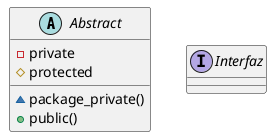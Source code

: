 @startuml diagrama8

    abstract Abstract {
        -private
        #protected
        ~package_private()
        +public()
    }

    interface Interfaz {
        
    }

@enduml